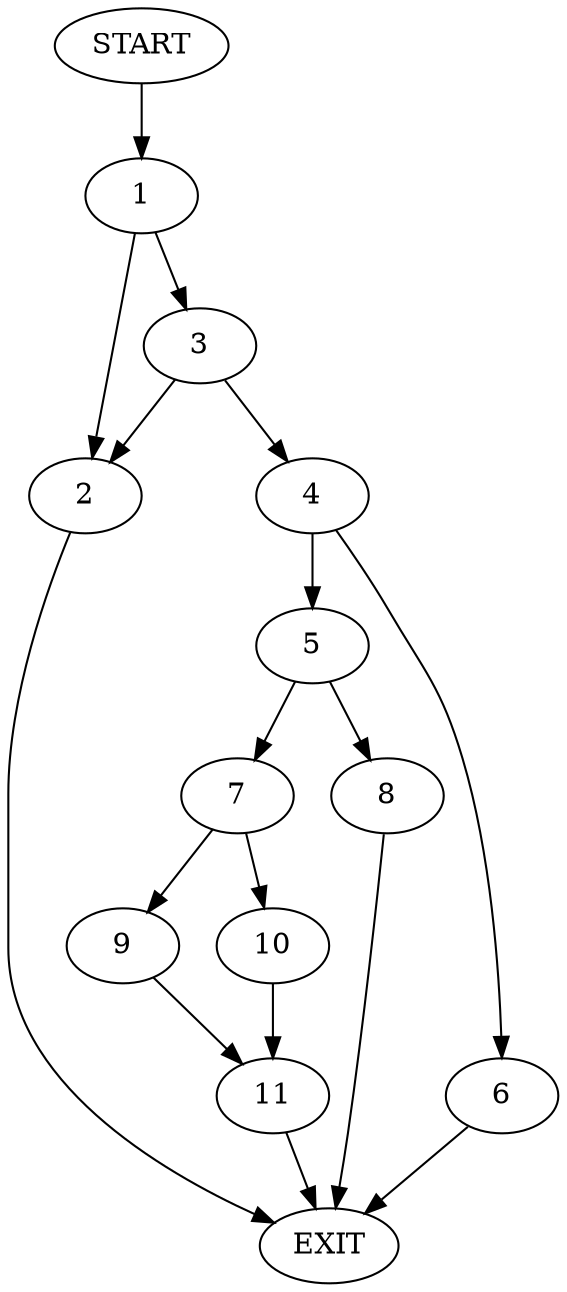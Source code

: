 digraph {
0 [label="START"]
12 [label="EXIT"]
0 -> 1
1 -> 2
1 -> 3
2 -> 12
3 -> 4
3 -> 2
4 -> 5
4 -> 6
6 -> 12
5 -> 7
5 -> 8
8 -> 12
7 -> 9
7 -> 10
9 -> 11
10 -> 11
11 -> 12
}
